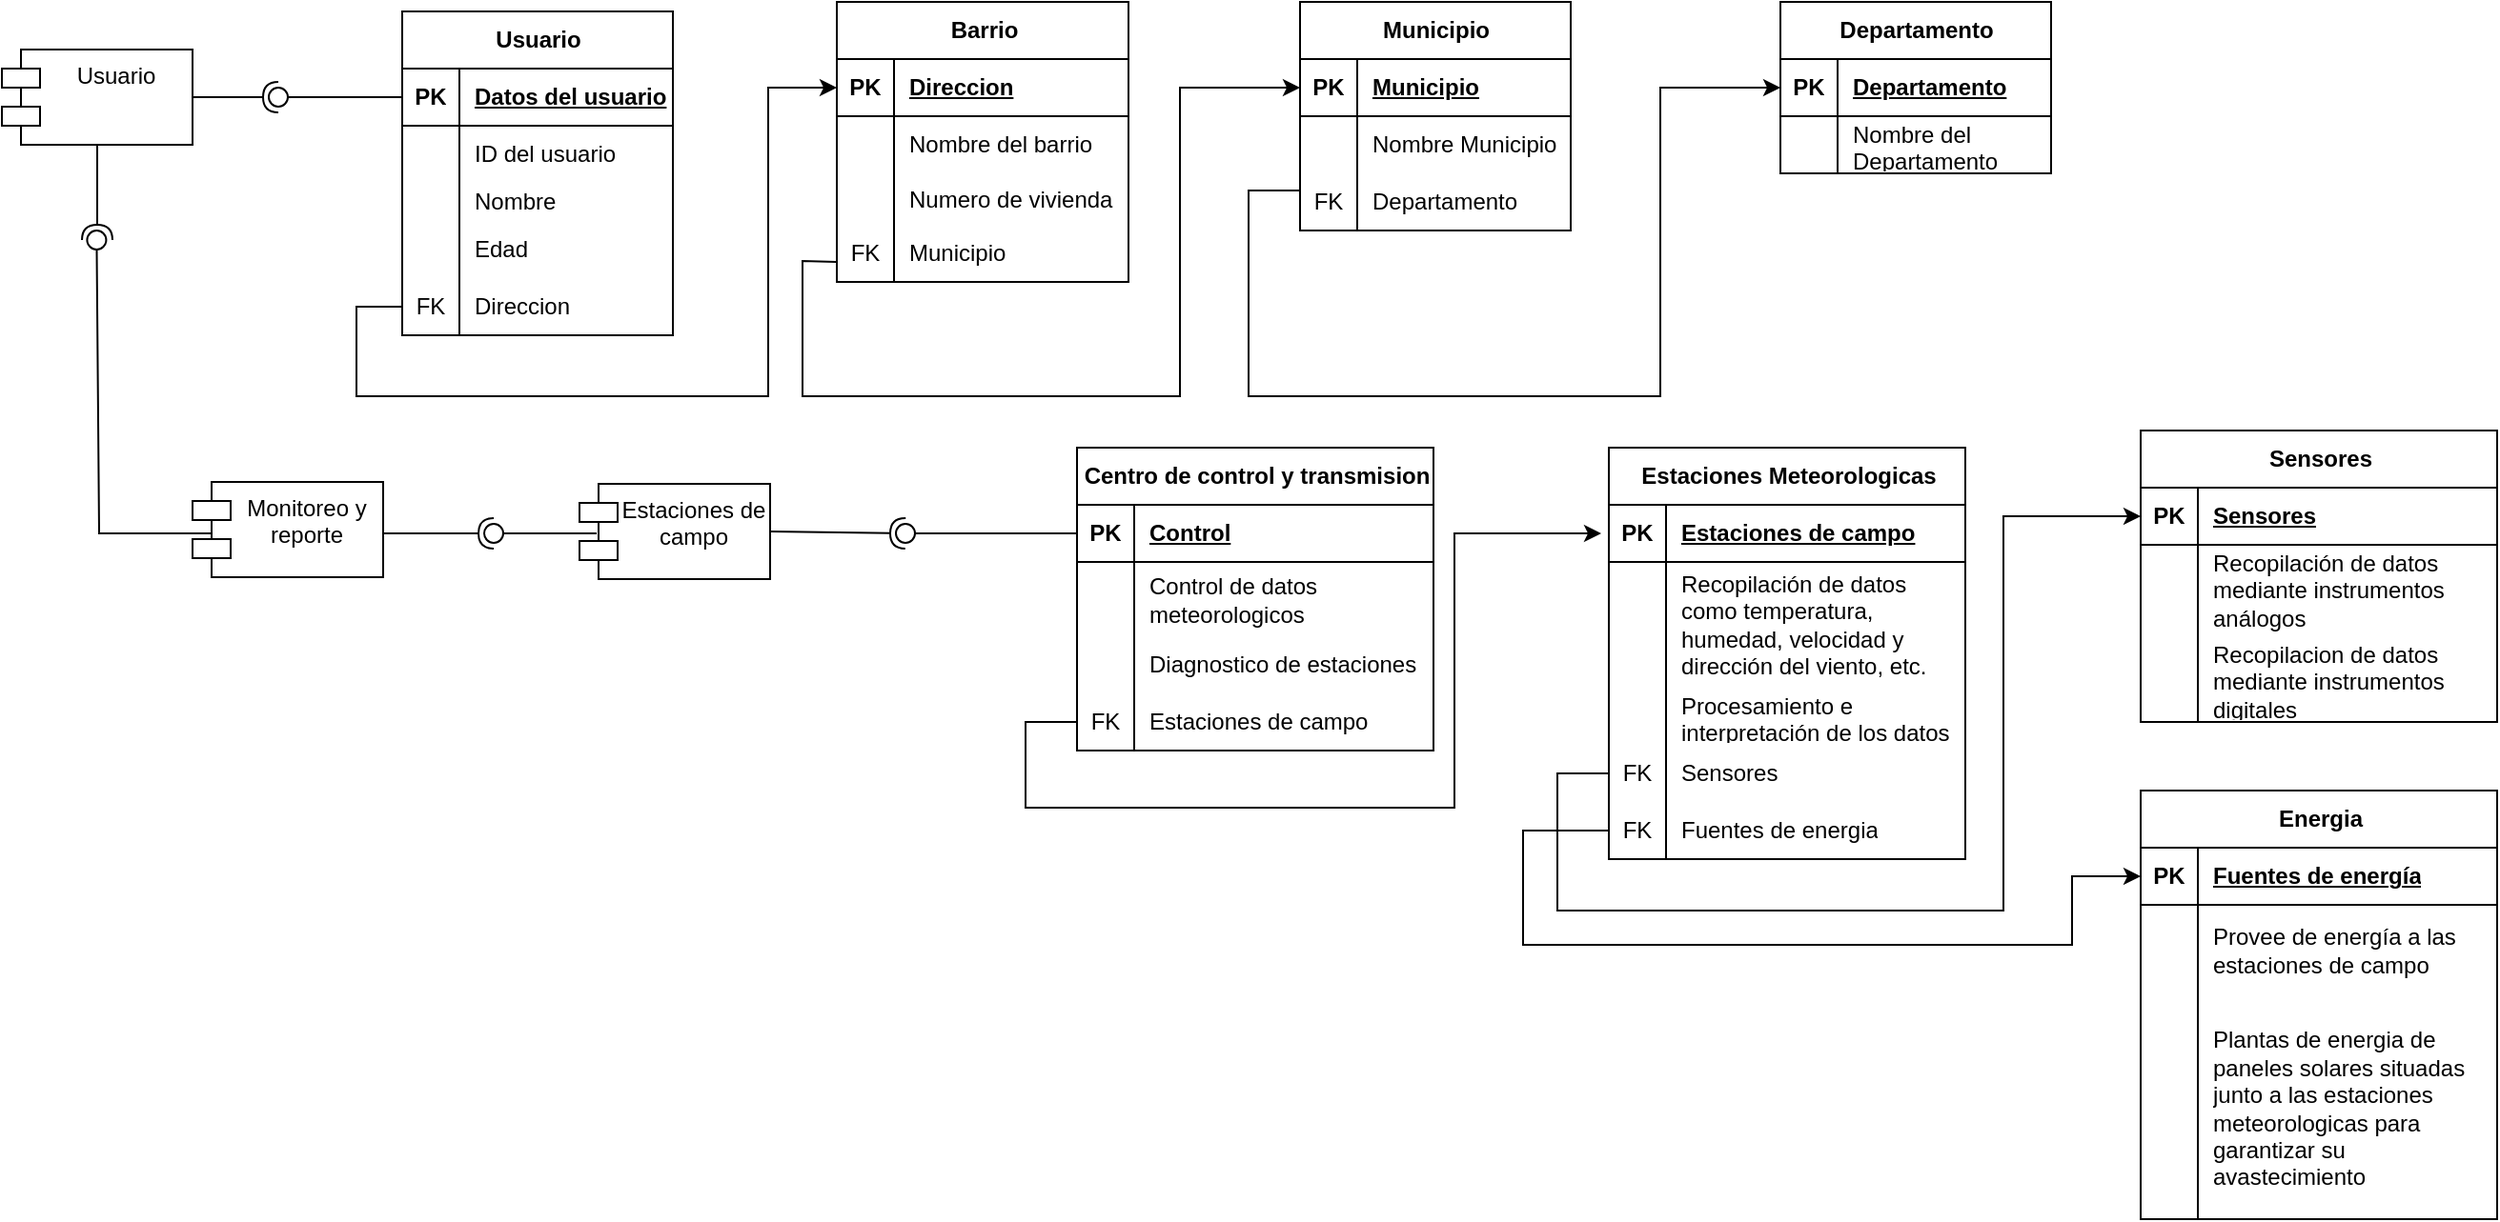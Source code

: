 <mxfile version="25.0.3">
  <diagram name="Página-1" id="gWm5VxszLwCP4zWtqMBF">
    <mxGraphModel dx="2049" dy="1114" grid="1" gridSize="9" guides="1" tooltips="1" connect="1" arrows="1" fold="1" page="1" pageScale="1" pageWidth="700" pageHeight="1000" math="0" shadow="0">
      <root>
        <mxCell id="0" />
        <mxCell id="1" parent="0" />
        <mxCell id="kEmHC3A9kpMNyN0Pkd79-1" value="Usuario" style="shape=module;align=left;spacingLeft=20;align=center;verticalAlign=top;whiteSpace=wrap;html=1;" vertex="1" parent="1">
          <mxGeometry x="30" y="70" width="100" height="50" as="geometry" />
        </mxCell>
        <mxCell id="kEmHC3A9kpMNyN0Pkd79-3" value="Estaciones de campo" style="shape=module;align=left;spacingLeft=20;align=center;verticalAlign=top;whiteSpace=wrap;html=1;" vertex="1" parent="1">
          <mxGeometry x="333" y="298" width="100" height="50" as="geometry" />
        </mxCell>
        <mxCell id="kEmHC3A9kpMNyN0Pkd79-7" value="" style="ellipse;whiteSpace=wrap;html=1;align=center;aspect=fixed;fillColor=none;strokeColor=none;resizable=0;perimeter=centerPerimeter;rotatable=0;allowArrows=0;points=[];outlineConnect=1;" vertex="1" parent="1">
          <mxGeometry x="475" y="230" width="10" height="10" as="geometry" />
        </mxCell>
        <mxCell id="kEmHC3A9kpMNyN0Pkd79-8" value="" style="rounded=0;orthogonalLoop=1;jettySize=auto;html=1;endArrow=halfCircle;endFill=0;endSize=6;strokeWidth=1;sketch=0;exitX=0.5;exitY=1;exitDx=0;exitDy=0;" edge="1" parent="1" source="kEmHC3A9kpMNyN0Pkd79-1">
          <mxGeometry relative="1" as="geometry">
            <mxPoint x="620" y="225" as="sourcePoint" />
            <mxPoint x="80" y="170" as="targetPoint" />
          </mxGeometry>
        </mxCell>
        <mxCell id="kEmHC3A9kpMNyN0Pkd79-9" value="" style="rounded=0;orthogonalLoop=1;jettySize=auto;html=1;endArrow=oval;endFill=0;sketch=0;sourcePerimeterSpacing=0;targetPerimeterSpacing=0;endSize=10;" edge="1" parent="1">
          <mxGeometry relative="1" as="geometry">
            <mxPoint x="144" y="324" as="sourcePoint" />
            <mxPoint x="79.71" y="170" as="targetPoint" />
            <Array as="points">
              <mxPoint x="81" y="324" />
            </Array>
          </mxGeometry>
        </mxCell>
        <mxCell id="kEmHC3A9kpMNyN0Pkd79-10" value="" style="ellipse;whiteSpace=wrap;html=1;align=center;aspect=fixed;fillColor=none;strokeColor=none;resizable=0;perimeter=centerPerimeter;rotatable=0;allowArrows=0;points=[];outlineConnect=1;" vertex="1" parent="1">
          <mxGeometry x="595" y="220" width="10" height="10" as="geometry" />
        </mxCell>
        <mxCell id="kEmHC3A9kpMNyN0Pkd79-12" value="Monitoreo y reporte" style="shape=module;align=left;spacingLeft=20;align=center;verticalAlign=top;whiteSpace=wrap;html=1;" vertex="1" parent="1">
          <mxGeometry x="130" y="297" width="100" height="50" as="geometry" />
        </mxCell>
        <mxCell id="kEmHC3A9kpMNyN0Pkd79-13" value="" style="rounded=0;orthogonalLoop=1;jettySize=auto;html=1;endArrow=halfCircle;endFill=0;endSize=6;strokeWidth=1;sketch=0;exitX=1;exitY=0.5;exitDx=0;exitDy=0;" edge="1" target="kEmHC3A9kpMNyN0Pkd79-15" parent="1" source="kEmHC3A9kpMNyN0Pkd79-1">
          <mxGeometry relative="1" as="geometry">
            <mxPoint x="150" y="100" as="sourcePoint" />
          </mxGeometry>
        </mxCell>
        <mxCell id="kEmHC3A9kpMNyN0Pkd79-14" value="" style="rounded=0;orthogonalLoop=1;jettySize=auto;html=1;endArrow=oval;endFill=0;sketch=0;sourcePerimeterSpacing=0;targetPerimeterSpacing=0;endSize=10;" edge="1" target="kEmHC3A9kpMNyN0Pkd79-15" parent="1">
          <mxGeometry relative="1" as="geometry">
            <mxPoint x="240" y="95" as="sourcePoint" />
          </mxGeometry>
        </mxCell>
        <mxCell id="kEmHC3A9kpMNyN0Pkd79-15" value="" style="ellipse;whiteSpace=wrap;html=1;align=center;aspect=fixed;fillColor=none;strokeColor=none;resizable=0;perimeter=centerPerimeter;rotatable=0;allowArrows=0;points=[];outlineConnect=1;" vertex="1" parent="1">
          <mxGeometry x="170" y="90" width="10" height="10" as="geometry" />
        </mxCell>
        <mxCell id="kEmHC3A9kpMNyN0Pkd79-17" value="Usuario" style="shape=table;startSize=30;container=1;collapsible=1;childLayout=tableLayout;fixedRows=1;rowLines=0;fontStyle=1;align=center;resizeLast=1;html=1;" vertex="1" parent="1">
          <mxGeometry x="240" y="50" width="142" height="170" as="geometry">
            <mxRectangle x="290" y="50" width="70" height="30" as="alternateBounds" />
          </mxGeometry>
        </mxCell>
        <mxCell id="kEmHC3A9kpMNyN0Pkd79-18" value="" style="shape=tableRow;horizontal=0;startSize=0;swimlaneHead=0;swimlaneBody=0;fillColor=none;collapsible=0;dropTarget=0;points=[[0,0.5],[1,0.5]];portConstraint=eastwest;top=0;left=0;right=0;bottom=1;" vertex="1" parent="kEmHC3A9kpMNyN0Pkd79-17">
          <mxGeometry y="30" width="142" height="30" as="geometry" />
        </mxCell>
        <mxCell id="kEmHC3A9kpMNyN0Pkd79-19" value="PK" style="shape=partialRectangle;connectable=0;fillColor=none;top=0;left=0;bottom=0;right=0;fontStyle=1;overflow=hidden;whiteSpace=wrap;html=1;" vertex="1" parent="kEmHC3A9kpMNyN0Pkd79-18">
          <mxGeometry width="30" height="30" as="geometry">
            <mxRectangle width="30" height="30" as="alternateBounds" />
          </mxGeometry>
        </mxCell>
        <mxCell id="kEmHC3A9kpMNyN0Pkd79-20" value="Datos del usuario" style="shape=partialRectangle;connectable=0;fillColor=none;top=0;left=0;bottom=0;right=0;align=left;spacingLeft=6;fontStyle=5;overflow=hidden;whiteSpace=wrap;html=1;" vertex="1" parent="kEmHC3A9kpMNyN0Pkd79-18">
          <mxGeometry x="30" width="112" height="30" as="geometry">
            <mxRectangle width="112" height="30" as="alternateBounds" />
          </mxGeometry>
        </mxCell>
        <mxCell id="kEmHC3A9kpMNyN0Pkd79-21" value="" style="shape=tableRow;horizontal=0;startSize=0;swimlaneHead=0;swimlaneBody=0;fillColor=none;collapsible=0;dropTarget=0;points=[[0,0.5],[1,0.5]];portConstraint=eastwest;top=0;left=0;right=0;bottom=0;" vertex="1" parent="kEmHC3A9kpMNyN0Pkd79-17">
          <mxGeometry y="60" width="142" height="30" as="geometry" />
        </mxCell>
        <mxCell id="kEmHC3A9kpMNyN0Pkd79-22" value="" style="shape=partialRectangle;connectable=0;fillColor=none;top=0;left=0;bottom=0;right=0;editable=1;overflow=hidden;whiteSpace=wrap;html=1;" vertex="1" parent="kEmHC3A9kpMNyN0Pkd79-21">
          <mxGeometry width="30" height="30" as="geometry">
            <mxRectangle width="30" height="30" as="alternateBounds" />
          </mxGeometry>
        </mxCell>
        <mxCell id="kEmHC3A9kpMNyN0Pkd79-23" value="ID del usuario" style="shape=partialRectangle;connectable=0;fillColor=none;top=0;left=0;bottom=0;right=0;align=left;spacingLeft=6;overflow=hidden;whiteSpace=wrap;html=1;" vertex="1" parent="kEmHC3A9kpMNyN0Pkd79-21">
          <mxGeometry x="30" width="112" height="30" as="geometry">
            <mxRectangle width="112" height="30" as="alternateBounds" />
          </mxGeometry>
        </mxCell>
        <mxCell id="kEmHC3A9kpMNyN0Pkd79-24" value="" style="shape=tableRow;horizontal=0;startSize=0;swimlaneHead=0;swimlaneBody=0;fillColor=none;collapsible=0;dropTarget=0;points=[[0,0.5],[1,0.5]];portConstraint=eastwest;top=0;left=0;right=0;bottom=0;" vertex="1" parent="kEmHC3A9kpMNyN0Pkd79-17">
          <mxGeometry y="90" width="142" height="20" as="geometry" />
        </mxCell>
        <mxCell id="kEmHC3A9kpMNyN0Pkd79-25" value="" style="shape=partialRectangle;connectable=0;fillColor=none;top=0;left=0;bottom=0;right=0;editable=1;overflow=hidden;whiteSpace=wrap;html=1;" vertex="1" parent="kEmHC3A9kpMNyN0Pkd79-24">
          <mxGeometry width="30" height="20" as="geometry">
            <mxRectangle width="30" height="20" as="alternateBounds" />
          </mxGeometry>
        </mxCell>
        <mxCell id="kEmHC3A9kpMNyN0Pkd79-26" value="Nombre&amp;nbsp;" style="shape=partialRectangle;connectable=0;fillColor=none;top=0;left=0;bottom=0;right=0;align=left;spacingLeft=6;overflow=hidden;whiteSpace=wrap;html=1;" vertex="1" parent="kEmHC3A9kpMNyN0Pkd79-24">
          <mxGeometry x="30" width="112" height="20" as="geometry">
            <mxRectangle width="112" height="20" as="alternateBounds" />
          </mxGeometry>
        </mxCell>
        <mxCell id="kEmHC3A9kpMNyN0Pkd79-27" value="" style="shape=tableRow;horizontal=0;startSize=0;swimlaneHead=0;swimlaneBody=0;fillColor=none;collapsible=0;dropTarget=0;points=[[0,0.5],[1,0.5]];portConstraint=eastwest;top=0;left=0;right=0;bottom=0;" vertex="1" parent="kEmHC3A9kpMNyN0Pkd79-17">
          <mxGeometry y="110" width="142" height="30" as="geometry" />
        </mxCell>
        <mxCell id="kEmHC3A9kpMNyN0Pkd79-28" value="" style="shape=partialRectangle;connectable=0;fillColor=none;top=0;left=0;bottom=0;right=0;editable=1;overflow=hidden;whiteSpace=wrap;html=1;" vertex="1" parent="kEmHC3A9kpMNyN0Pkd79-27">
          <mxGeometry width="30" height="30" as="geometry">
            <mxRectangle width="30" height="30" as="alternateBounds" />
          </mxGeometry>
        </mxCell>
        <mxCell id="kEmHC3A9kpMNyN0Pkd79-29" value="Edad" style="shape=partialRectangle;connectable=0;fillColor=none;top=0;left=0;bottom=0;right=0;align=left;spacingLeft=6;overflow=hidden;whiteSpace=wrap;html=1;" vertex="1" parent="kEmHC3A9kpMNyN0Pkd79-27">
          <mxGeometry x="30" width="112" height="30" as="geometry">
            <mxRectangle width="112" height="30" as="alternateBounds" />
          </mxGeometry>
        </mxCell>
        <mxCell id="kEmHC3A9kpMNyN0Pkd79-48" style="shape=tableRow;horizontal=0;startSize=0;swimlaneHead=0;swimlaneBody=0;fillColor=none;collapsible=0;dropTarget=0;points=[[0,0.5],[1,0.5]];portConstraint=eastwest;top=0;left=0;right=0;bottom=0;" vertex="1" parent="kEmHC3A9kpMNyN0Pkd79-17">
          <mxGeometry y="140" width="142" height="30" as="geometry" />
        </mxCell>
        <mxCell id="kEmHC3A9kpMNyN0Pkd79-49" value="FK" style="shape=partialRectangle;connectable=0;fillColor=none;top=0;left=0;bottom=0;right=0;editable=1;overflow=hidden;whiteSpace=wrap;html=1;" vertex="1" parent="kEmHC3A9kpMNyN0Pkd79-48">
          <mxGeometry width="30" height="30" as="geometry">
            <mxRectangle width="30" height="30" as="alternateBounds" />
          </mxGeometry>
        </mxCell>
        <mxCell id="kEmHC3A9kpMNyN0Pkd79-50" value="Direccion" style="shape=partialRectangle;connectable=0;fillColor=none;top=0;left=0;bottom=0;right=0;align=left;spacingLeft=6;overflow=hidden;whiteSpace=wrap;html=1;" vertex="1" parent="kEmHC3A9kpMNyN0Pkd79-48">
          <mxGeometry x="30" width="112" height="30" as="geometry">
            <mxRectangle width="112" height="30" as="alternateBounds" />
          </mxGeometry>
        </mxCell>
        <mxCell id="kEmHC3A9kpMNyN0Pkd79-51" value="" style="endArrow=classic;html=1;rounded=0;exitX=0;exitY=0.5;exitDx=0;exitDy=0;" edge="1" parent="1" source="kEmHC3A9kpMNyN0Pkd79-48">
          <mxGeometry width="50" height="50" relative="1" as="geometry">
            <mxPoint x="261" y="320" as="sourcePoint" />
            <mxPoint x="468" y="90" as="targetPoint" />
            <Array as="points">
              <mxPoint x="216" y="205" />
              <mxPoint x="216" y="252" />
              <mxPoint x="432" y="252" />
              <mxPoint x="432" y="90" />
            </Array>
          </mxGeometry>
        </mxCell>
        <mxCell id="kEmHC3A9kpMNyN0Pkd79-52" value="Barrio" style="shape=table;startSize=30;container=1;collapsible=1;childLayout=tableLayout;fixedRows=1;rowLines=0;fontStyle=1;align=center;resizeLast=1;html=1;" vertex="1" parent="1">
          <mxGeometry x="468" y="45" width="153" height="147" as="geometry">
            <mxRectangle x="290" y="50" width="70" height="30" as="alternateBounds" />
          </mxGeometry>
        </mxCell>
        <mxCell id="kEmHC3A9kpMNyN0Pkd79-53" value="" style="shape=tableRow;horizontal=0;startSize=0;swimlaneHead=0;swimlaneBody=0;fillColor=none;collapsible=0;dropTarget=0;points=[[0,0.5],[1,0.5]];portConstraint=eastwest;top=0;left=0;right=0;bottom=1;" vertex="1" parent="kEmHC3A9kpMNyN0Pkd79-52">
          <mxGeometry y="30" width="153" height="30" as="geometry" />
        </mxCell>
        <mxCell id="kEmHC3A9kpMNyN0Pkd79-54" value="PK" style="shape=partialRectangle;connectable=0;fillColor=none;top=0;left=0;bottom=0;right=0;fontStyle=1;overflow=hidden;whiteSpace=wrap;html=1;" vertex="1" parent="kEmHC3A9kpMNyN0Pkd79-53">
          <mxGeometry width="30" height="30" as="geometry">
            <mxRectangle width="30" height="30" as="alternateBounds" />
          </mxGeometry>
        </mxCell>
        <mxCell id="kEmHC3A9kpMNyN0Pkd79-55" value="Direccion" style="shape=partialRectangle;connectable=0;fillColor=none;top=0;left=0;bottom=0;right=0;align=left;spacingLeft=6;fontStyle=5;overflow=hidden;whiteSpace=wrap;html=1;" vertex="1" parent="kEmHC3A9kpMNyN0Pkd79-53">
          <mxGeometry x="30" width="123" height="30" as="geometry">
            <mxRectangle width="123" height="30" as="alternateBounds" />
          </mxGeometry>
        </mxCell>
        <mxCell id="kEmHC3A9kpMNyN0Pkd79-56" value="" style="shape=tableRow;horizontal=0;startSize=0;swimlaneHead=0;swimlaneBody=0;fillColor=none;collapsible=0;dropTarget=0;points=[[0,0.5],[1,0.5]];portConstraint=eastwest;top=0;left=0;right=0;bottom=0;" vertex="1" parent="kEmHC3A9kpMNyN0Pkd79-52">
          <mxGeometry y="60" width="153" height="30" as="geometry" />
        </mxCell>
        <mxCell id="kEmHC3A9kpMNyN0Pkd79-57" value="" style="shape=partialRectangle;connectable=0;fillColor=none;top=0;left=0;bottom=0;right=0;editable=1;overflow=hidden;whiteSpace=wrap;html=1;" vertex="1" parent="kEmHC3A9kpMNyN0Pkd79-56">
          <mxGeometry width="30" height="30" as="geometry">
            <mxRectangle width="30" height="30" as="alternateBounds" />
          </mxGeometry>
        </mxCell>
        <mxCell id="kEmHC3A9kpMNyN0Pkd79-58" value="Nombre del barrio" style="shape=partialRectangle;connectable=0;fillColor=none;top=0;left=0;bottom=0;right=0;align=left;spacingLeft=6;overflow=hidden;whiteSpace=wrap;html=1;" vertex="1" parent="kEmHC3A9kpMNyN0Pkd79-56">
          <mxGeometry x="30" width="123" height="30" as="geometry">
            <mxRectangle width="123" height="30" as="alternateBounds" />
          </mxGeometry>
        </mxCell>
        <mxCell id="kEmHC3A9kpMNyN0Pkd79-59" value="" style="shape=tableRow;horizontal=0;startSize=0;swimlaneHead=0;swimlaneBody=0;fillColor=none;collapsible=0;dropTarget=0;points=[[0,0.5],[1,0.5]];portConstraint=eastwest;top=0;left=0;right=0;bottom=0;" vertex="1" parent="kEmHC3A9kpMNyN0Pkd79-52">
          <mxGeometry y="90" width="153" height="27" as="geometry" />
        </mxCell>
        <mxCell id="kEmHC3A9kpMNyN0Pkd79-60" value="" style="shape=partialRectangle;connectable=0;fillColor=none;top=0;left=0;bottom=0;right=0;editable=1;overflow=hidden;whiteSpace=wrap;html=1;" vertex="1" parent="kEmHC3A9kpMNyN0Pkd79-59">
          <mxGeometry width="30" height="27" as="geometry">
            <mxRectangle width="30" height="27" as="alternateBounds" />
          </mxGeometry>
        </mxCell>
        <mxCell id="kEmHC3A9kpMNyN0Pkd79-61" value="Numero de vivienda" style="shape=partialRectangle;connectable=0;fillColor=none;top=0;left=0;bottom=0;right=0;align=left;spacingLeft=6;overflow=hidden;whiteSpace=wrap;html=1;" vertex="1" parent="kEmHC3A9kpMNyN0Pkd79-59">
          <mxGeometry x="30" width="123" height="27" as="geometry">
            <mxRectangle width="123" height="27" as="alternateBounds" />
          </mxGeometry>
        </mxCell>
        <mxCell id="kEmHC3A9kpMNyN0Pkd79-68" style="shape=tableRow;horizontal=0;startSize=0;swimlaneHead=0;swimlaneBody=0;fillColor=none;collapsible=0;dropTarget=0;points=[[0,0.5],[1,0.5]];portConstraint=eastwest;top=0;left=0;right=0;bottom=0;" vertex="1" parent="kEmHC3A9kpMNyN0Pkd79-52">
          <mxGeometry y="117" width="153" height="30" as="geometry" />
        </mxCell>
        <mxCell id="kEmHC3A9kpMNyN0Pkd79-69" value="FK" style="shape=partialRectangle;connectable=0;fillColor=none;top=0;left=0;bottom=0;right=0;editable=1;overflow=hidden;whiteSpace=wrap;html=1;" vertex="1" parent="kEmHC3A9kpMNyN0Pkd79-68">
          <mxGeometry width="30" height="30" as="geometry">
            <mxRectangle width="30" height="30" as="alternateBounds" />
          </mxGeometry>
        </mxCell>
        <mxCell id="kEmHC3A9kpMNyN0Pkd79-70" value="Municipio" style="shape=partialRectangle;connectable=0;fillColor=none;top=0;left=0;bottom=0;right=0;align=left;spacingLeft=6;overflow=hidden;whiteSpace=wrap;html=1;" vertex="1" parent="kEmHC3A9kpMNyN0Pkd79-68">
          <mxGeometry x="30" width="123" height="30" as="geometry">
            <mxRectangle width="123" height="30" as="alternateBounds" />
          </mxGeometry>
        </mxCell>
        <mxCell id="kEmHC3A9kpMNyN0Pkd79-88" value="" style="endArrow=classic;html=1;rounded=0;exitX=-0.001;exitY=0.648;exitDx=0;exitDy=0;exitPerimeter=0;entryX=0;entryY=0.5;entryDx=0;entryDy=0;" edge="1" parent="1" source="kEmHC3A9kpMNyN0Pkd79-68" target="kEmHC3A9kpMNyN0Pkd79-90">
          <mxGeometry width="50" height="50" relative="1" as="geometry">
            <mxPoint x="450" y="239" as="sourcePoint" />
            <mxPoint x="684" y="90" as="targetPoint" />
            <Array as="points">
              <mxPoint x="450" y="181" />
              <mxPoint x="450" y="252" />
              <mxPoint x="648" y="252" />
              <mxPoint x="648" y="90" />
            </Array>
          </mxGeometry>
        </mxCell>
        <mxCell id="kEmHC3A9kpMNyN0Pkd79-89" value="Municipio" style="shape=table;startSize=30;container=1;collapsible=1;childLayout=tableLayout;fixedRows=1;rowLines=0;fontStyle=1;align=center;resizeLast=1;html=1;" vertex="1" parent="1">
          <mxGeometry x="711" y="45" width="142" height="120" as="geometry">
            <mxRectangle x="290" y="50" width="70" height="30" as="alternateBounds" />
          </mxGeometry>
        </mxCell>
        <mxCell id="kEmHC3A9kpMNyN0Pkd79-90" value="" style="shape=tableRow;horizontal=0;startSize=0;swimlaneHead=0;swimlaneBody=0;fillColor=none;collapsible=0;dropTarget=0;points=[[0,0.5],[1,0.5]];portConstraint=eastwest;top=0;left=0;right=0;bottom=1;" vertex="1" parent="kEmHC3A9kpMNyN0Pkd79-89">
          <mxGeometry y="30" width="142" height="30" as="geometry" />
        </mxCell>
        <mxCell id="kEmHC3A9kpMNyN0Pkd79-91" value="PK" style="shape=partialRectangle;connectable=0;fillColor=none;top=0;left=0;bottom=0;right=0;fontStyle=1;overflow=hidden;whiteSpace=wrap;html=1;" vertex="1" parent="kEmHC3A9kpMNyN0Pkd79-90">
          <mxGeometry width="30" height="30" as="geometry">
            <mxRectangle width="30" height="30" as="alternateBounds" />
          </mxGeometry>
        </mxCell>
        <mxCell id="kEmHC3A9kpMNyN0Pkd79-92" value="Municipio" style="shape=partialRectangle;connectable=0;fillColor=none;top=0;left=0;bottom=0;right=0;align=left;spacingLeft=6;fontStyle=5;overflow=hidden;whiteSpace=wrap;html=1;" vertex="1" parent="kEmHC3A9kpMNyN0Pkd79-90">
          <mxGeometry x="30" width="112" height="30" as="geometry">
            <mxRectangle width="112" height="30" as="alternateBounds" />
          </mxGeometry>
        </mxCell>
        <mxCell id="kEmHC3A9kpMNyN0Pkd79-93" value="" style="shape=tableRow;horizontal=0;startSize=0;swimlaneHead=0;swimlaneBody=0;fillColor=none;collapsible=0;dropTarget=0;points=[[0,0.5],[1,0.5]];portConstraint=eastwest;top=0;left=0;right=0;bottom=0;" vertex="1" parent="kEmHC3A9kpMNyN0Pkd79-89">
          <mxGeometry y="60" width="142" height="30" as="geometry" />
        </mxCell>
        <mxCell id="kEmHC3A9kpMNyN0Pkd79-94" value="" style="shape=partialRectangle;connectable=0;fillColor=none;top=0;left=0;bottom=0;right=0;editable=1;overflow=hidden;whiteSpace=wrap;html=1;" vertex="1" parent="kEmHC3A9kpMNyN0Pkd79-93">
          <mxGeometry width="30" height="30" as="geometry">
            <mxRectangle width="30" height="30" as="alternateBounds" />
          </mxGeometry>
        </mxCell>
        <mxCell id="kEmHC3A9kpMNyN0Pkd79-95" value="Nombre Municipio" style="shape=partialRectangle;connectable=0;fillColor=none;top=0;left=0;bottom=0;right=0;align=left;spacingLeft=6;overflow=hidden;whiteSpace=wrap;html=1;" vertex="1" parent="kEmHC3A9kpMNyN0Pkd79-93">
          <mxGeometry x="30" width="112" height="30" as="geometry">
            <mxRectangle width="112" height="30" as="alternateBounds" />
          </mxGeometry>
        </mxCell>
        <mxCell id="kEmHC3A9kpMNyN0Pkd79-118" style="shape=tableRow;horizontal=0;startSize=0;swimlaneHead=0;swimlaneBody=0;fillColor=none;collapsible=0;dropTarget=0;points=[[0,0.5],[1,0.5]];portConstraint=eastwest;top=0;left=0;right=0;bottom=0;" vertex="1" parent="kEmHC3A9kpMNyN0Pkd79-89">
          <mxGeometry y="90" width="142" height="30" as="geometry" />
        </mxCell>
        <mxCell id="kEmHC3A9kpMNyN0Pkd79-119" value="FK" style="shape=partialRectangle;connectable=0;fillColor=none;top=0;left=0;bottom=0;right=0;editable=1;overflow=hidden;whiteSpace=wrap;html=1;" vertex="1" parent="kEmHC3A9kpMNyN0Pkd79-118">
          <mxGeometry width="30" height="30" as="geometry">
            <mxRectangle width="30" height="30" as="alternateBounds" />
          </mxGeometry>
        </mxCell>
        <mxCell id="kEmHC3A9kpMNyN0Pkd79-120" value="Departamento" style="shape=partialRectangle;connectable=0;fillColor=none;top=0;left=0;bottom=0;right=0;align=left;spacingLeft=6;overflow=hidden;whiteSpace=wrap;html=1;" vertex="1" parent="kEmHC3A9kpMNyN0Pkd79-118">
          <mxGeometry x="30" width="112" height="30" as="geometry">
            <mxRectangle width="112" height="30" as="alternateBounds" />
          </mxGeometry>
        </mxCell>
        <mxCell id="kEmHC3A9kpMNyN0Pkd79-121" value="Departamento" style="shape=table;startSize=30;container=1;collapsible=1;childLayout=tableLayout;fixedRows=1;rowLines=0;fontStyle=1;align=center;resizeLast=1;html=1;" vertex="1" parent="1">
          <mxGeometry x="963" y="45" width="142" height="90" as="geometry">
            <mxRectangle x="290" y="50" width="70" height="30" as="alternateBounds" />
          </mxGeometry>
        </mxCell>
        <mxCell id="kEmHC3A9kpMNyN0Pkd79-122" value="" style="shape=tableRow;horizontal=0;startSize=0;swimlaneHead=0;swimlaneBody=0;fillColor=none;collapsible=0;dropTarget=0;points=[[0,0.5],[1,0.5]];portConstraint=eastwest;top=0;left=0;right=0;bottom=1;" vertex="1" parent="kEmHC3A9kpMNyN0Pkd79-121">
          <mxGeometry y="30" width="142" height="30" as="geometry" />
        </mxCell>
        <mxCell id="kEmHC3A9kpMNyN0Pkd79-123" value="PK" style="shape=partialRectangle;connectable=0;fillColor=none;top=0;left=0;bottom=0;right=0;fontStyle=1;overflow=hidden;whiteSpace=wrap;html=1;" vertex="1" parent="kEmHC3A9kpMNyN0Pkd79-122">
          <mxGeometry width="30" height="30" as="geometry">
            <mxRectangle width="30" height="30" as="alternateBounds" />
          </mxGeometry>
        </mxCell>
        <mxCell id="kEmHC3A9kpMNyN0Pkd79-124" value="Departamento" style="shape=partialRectangle;connectable=0;fillColor=none;top=0;left=0;bottom=0;right=0;align=left;spacingLeft=6;fontStyle=5;overflow=hidden;whiteSpace=wrap;html=1;" vertex="1" parent="kEmHC3A9kpMNyN0Pkd79-122">
          <mxGeometry x="30" width="112" height="30" as="geometry">
            <mxRectangle width="112" height="30" as="alternateBounds" />
          </mxGeometry>
        </mxCell>
        <mxCell id="kEmHC3A9kpMNyN0Pkd79-125" value="" style="shape=tableRow;horizontal=0;startSize=0;swimlaneHead=0;swimlaneBody=0;fillColor=none;collapsible=0;dropTarget=0;points=[[0,0.5],[1,0.5]];portConstraint=eastwest;top=0;left=0;right=0;bottom=0;" vertex="1" parent="kEmHC3A9kpMNyN0Pkd79-121">
          <mxGeometry y="60" width="142" height="30" as="geometry" />
        </mxCell>
        <mxCell id="kEmHC3A9kpMNyN0Pkd79-126" value="" style="shape=partialRectangle;connectable=0;fillColor=none;top=0;left=0;bottom=0;right=0;editable=1;overflow=hidden;whiteSpace=wrap;html=1;" vertex="1" parent="kEmHC3A9kpMNyN0Pkd79-125">
          <mxGeometry width="30" height="30" as="geometry">
            <mxRectangle width="30" height="30" as="alternateBounds" />
          </mxGeometry>
        </mxCell>
        <mxCell id="kEmHC3A9kpMNyN0Pkd79-127" value="Nombre del Departamento" style="shape=partialRectangle;connectable=0;fillColor=none;top=0;left=0;bottom=0;right=0;align=left;spacingLeft=6;overflow=hidden;whiteSpace=wrap;html=1;" vertex="1" parent="kEmHC3A9kpMNyN0Pkd79-125">
          <mxGeometry x="30" width="112" height="30" as="geometry">
            <mxRectangle width="112" height="30" as="alternateBounds" />
          </mxGeometry>
        </mxCell>
        <mxCell id="kEmHC3A9kpMNyN0Pkd79-131" value="" style="endArrow=classic;html=1;rounded=0;entryX=0;entryY=0.5;entryDx=0;entryDy=0;" edge="1" parent="1" target="kEmHC3A9kpMNyN0Pkd79-122">
          <mxGeometry width="50" height="50" relative="1" as="geometry">
            <mxPoint x="711" y="144" as="sourcePoint" />
            <mxPoint x="806" y="171" as="targetPoint" />
            <Array as="points">
              <mxPoint x="684" y="144" />
              <mxPoint x="684" y="252" />
              <mxPoint x="900" y="252" />
              <mxPoint x="900" y="90" />
            </Array>
          </mxGeometry>
        </mxCell>
        <mxCell id="kEmHC3A9kpMNyN0Pkd79-132" value="" style="rounded=0;orthogonalLoop=1;jettySize=auto;html=1;endArrow=halfCircle;endFill=0;endSize=6;strokeWidth=1;sketch=0;" edge="1" parent="1">
          <mxGeometry relative="1" as="geometry">
            <mxPoint x="230" y="324" as="sourcePoint" />
            <mxPoint x="288" y="324" as="targetPoint" />
          </mxGeometry>
        </mxCell>
        <mxCell id="kEmHC3A9kpMNyN0Pkd79-133" value="" style="rounded=0;orthogonalLoop=1;jettySize=auto;html=1;endArrow=oval;endFill=0;sketch=0;sourcePerimeterSpacing=0;targetPerimeterSpacing=0;endSize=10;" edge="1" parent="1">
          <mxGeometry relative="1" as="geometry">
            <mxPoint x="342" y="324" as="sourcePoint" />
            <mxPoint x="288" y="324" as="targetPoint" />
          </mxGeometry>
        </mxCell>
        <mxCell id="kEmHC3A9kpMNyN0Pkd79-134" value="" style="ellipse;whiteSpace=wrap;html=1;align=center;aspect=fixed;fillColor=none;strokeColor=none;resizable=0;perimeter=centerPerimeter;rotatable=0;allowArrows=0;points=[];outlineConnect=1;" vertex="1" parent="1">
          <mxGeometry x="339" y="288" width="10" height="10" as="geometry" />
        </mxCell>
        <mxCell id="kEmHC3A9kpMNyN0Pkd79-136" value="" style="rounded=0;orthogonalLoop=1;jettySize=auto;html=1;endArrow=oval;endFill=0;sketch=0;sourcePerimeterSpacing=0;targetPerimeterSpacing=0;endSize=10;" edge="1" parent="1">
          <mxGeometry relative="1" as="geometry">
            <mxPoint x="594" y="324" as="sourcePoint" />
            <mxPoint x="504" y="324" as="targetPoint" />
          </mxGeometry>
        </mxCell>
        <mxCell id="kEmHC3A9kpMNyN0Pkd79-138" value="" style="rounded=0;orthogonalLoop=1;jettySize=auto;html=1;endArrow=halfCircle;endFill=0;endSize=6;strokeWidth=1;sketch=0;exitX=1;exitY=0.5;exitDx=0;exitDy=0;" edge="1" parent="1" source="kEmHC3A9kpMNyN0Pkd79-3">
          <mxGeometry relative="1" as="geometry">
            <mxPoint x="364" y="293" as="sourcePoint" />
            <mxPoint x="504" y="324" as="targetPoint" />
          </mxGeometry>
        </mxCell>
        <mxCell id="kEmHC3A9kpMNyN0Pkd79-137" value="" style="ellipse;whiteSpace=wrap;html=1;align=center;aspect=fixed;fillColor=none;strokeColor=none;resizable=0;perimeter=centerPerimeter;rotatable=0;allowArrows=0;points=[];outlineConnect=1;" vertex="1" parent="1">
          <mxGeometry x="495" y="387" width="10" height="10" as="geometry" />
        </mxCell>
        <mxCell id="kEmHC3A9kpMNyN0Pkd79-139" value="Centro de control y transmision" style="shape=table;startSize=30;container=1;collapsible=1;childLayout=tableLayout;fixedRows=1;rowLines=0;fontStyle=1;align=center;resizeLast=1;html=1;" vertex="1" parent="1">
          <mxGeometry x="594" y="279" width="187" height="159" as="geometry" />
        </mxCell>
        <mxCell id="kEmHC3A9kpMNyN0Pkd79-140" value="" style="shape=tableRow;horizontal=0;startSize=0;swimlaneHead=0;swimlaneBody=0;fillColor=none;collapsible=0;dropTarget=0;points=[[0,0.5],[1,0.5]];portConstraint=eastwest;top=0;left=0;right=0;bottom=1;" vertex="1" parent="kEmHC3A9kpMNyN0Pkd79-139">
          <mxGeometry y="30" width="187" height="30" as="geometry" />
        </mxCell>
        <mxCell id="kEmHC3A9kpMNyN0Pkd79-141" value="PK" style="shape=partialRectangle;connectable=0;fillColor=none;top=0;left=0;bottom=0;right=0;fontStyle=1;overflow=hidden;whiteSpace=wrap;html=1;" vertex="1" parent="kEmHC3A9kpMNyN0Pkd79-140">
          <mxGeometry width="30" height="30" as="geometry">
            <mxRectangle width="30" height="30" as="alternateBounds" />
          </mxGeometry>
        </mxCell>
        <mxCell id="kEmHC3A9kpMNyN0Pkd79-142" value="Control" style="shape=partialRectangle;connectable=0;fillColor=none;top=0;left=0;bottom=0;right=0;align=left;spacingLeft=6;fontStyle=5;overflow=hidden;whiteSpace=wrap;html=1;" vertex="1" parent="kEmHC3A9kpMNyN0Pkd79-140">
          <mxGeometry x="30" width="157" height="30" as="geometry">
            <mxRectangle width="157" height="30" as="alternateBounds" />
          </mxGeometry>
        </mxCell>
        <mxCell id="kEmHC3A9kpMNyN0Pkd79-143" value="" style="shape=tableRow;horizontal=0;startSize=0;swimlaneHead=0;swimlaneBody=0;fillColor=none;collapsible=0;dropTarget=0;points=[[0,0.5],[1,0.5]];portConstraint=eastwest;top=0;left=0;right=0;bottom=0;" vertex="1" parent="kEmHC3A9kpMNyN0Pkd79-139">
          <mxGeometry y="60" width="187" height="39" as="geometry" />
        </mxCell>
        <mxCell id="kEmHC3A9kpMNyN0Pkd79-144" value="" style="shape=partialRectangle;connectable=0;fillColor=none;top=0;left=0;bottom=0;right=0;editable=1;overflow=hidden;whiteSpace=wrap;html=1;" vertex="1" parent="kEmHC3A9kpMNyN0Pkd79-143">
          <mxGeometry width="30" height="39" as="geometry">
            <mxRectangle width="30" height="39" as="alternateBounds" />
          </mxGeometry>
        </mxCell>
        <mxCell id="kEmHC3A9kpMNyN0Pkd79-145" value="Control de datos meteorologicos" style="shape=partialRectangle;connectable=0;fillColor=none;top=0;left=0;bottom=0;right=0;align=left;spacingLeft=6;overflow=hidden;whiteSpace=wrap;html=1;" vertex="1" parent="kEmHC3A9kpMNyN0Pkd79-143">
          <mxGeometry x="30" width="157" height="39" as="geometry">
            <mxRectangle width="157" height="39" as="alternateBounds" />
          </mxGeometry>
        </mxCell>
        <mxCell id="kEmHC3A9kpMNyN0Pkd79-146" value="" style="shape=tableRow;horizontal=0;startSize=0;swimlaneHead=0;swimlaneBody=0;fillColor=none;collapsible=0;dropTarget=0;points=[[0,0.5],[1,0.5]];portConstraint=eastwest;top=0;left=0;right=0;bottom=0;" vertex="1" parent="kEmHC3A9kpMNyN0Pkd79-139">
          <mxGeometry y="99" width="187" height="30" as="geometry" />
        </mxCell>
        <mxCell id="kEmHC3A9kpMNyN0Pkd79-147" value="" style="shape=partialRectangle;connectable=0;fillColor=none;top=0;left=0;bottom=0;right=0;editable=1;overflow=hidden;whiteSpace=wrap;html=1;" vertex="1" parent="kEmHC3A9kpMNyN0Pkd79-146">
          <mxGeometry width="30" height="30" as="geometry">
            <mxRectangle width="30" height="30" as="alternateBounds" />
          </mxGeometry>
        </mxCell>
        <mxCell id="kEmHC3A9kpMNyN0Pkd79-148" value="Diagnostico de estaciones" style="shape=partialRectangle;connectable=0;fillColor=none;top=0;left=0;bottom=0;right=0;align=left;spacingLeft=6;overflow=hidden;whiteSpace=wrap;html=1;" vertex="1" parent="kEmHC3A9kpMNyN0Pkd79-146">
          <mxGeometry x="30" width="157" height="30" as="geometry">
            <mxRectangle width="157" height="30" as="alternateBounds" />
          </mxGeometry>
        </mxCell>
        <mxCell id="kEmHC3A9kpMNyN0Pkd79-149" value="" style="shape=tableRow;horizontal=0;startSize=0;swimlaneHead=0;swimlaneBody=0;fillColor=none;collapsible=0;dropTarget=0;points=[[0,0.5],[1,0.5]];portConstraint=eastwest;top=0;left=0;right=0;bottom=0;" vertex="1" parent="kEmHC3A9kpMNyN0Pkd79-139">
          <mxGeometry y="129" width="187" height="30" as="geometry" />
        </mxCell>
        <mxCell id="kEmHC3A9kpMNyN0Pkd79-150" value="FK" style="shape=partialRectangle;connectable=0;fillColor=none;top=0;left=0;bottom=0;right=0;editable=1;overflow=hidden;whiteSpace=wrap;html=1;" vertex="1" parent="kEmHC3A9kpMNyN0Pkd79-149">
          <mxGeometry width="30" height="30" as="geometry">
            <mxRectangle width="30" height="30" as="alternateBounds" />
          </mxGeometry>
        </mxCell>
        <mxCell id="kEmHC3A9kpMNyN0Pkd79-151" value="Estaciones de campo" style="shape=partialRectangle;connectable=0;fillColor=none;top=0;left=0;bottom=0;right=0;align=left;spacingLeft=6;overflow=hidden;whiteSpace=wrap;html=1;" vertex="1" parent="kEmHC3A9kpMNyN0Pkd79-149">
          <mxGeometry x="30" width="157" height="30" as="geometry">
            <mxRectangle width="157" height="30" as="alternateBounds" />
          </mxGeometry>
        </mxCell>
        <mxCell id="kEmHC3A9kpMNyN0Pkd79-152" value="" style="endArrow=classic;html=1;rounded=0;exitX=0;exitY=0.5;exitDx=0;exitDy=0;" edge="1" parent="1" source="kEmHC3A9kpMNyN0Pkd79-149">
          <mxGeometry width="50" height="50" relative="1" as="geometry">
            <mxPoint x="819" y="374" as="sourcePoint" />
            <mxPoint x="869" y="324" as="targetPoint" />
            <Array as="points">
              <mxPoint x="567" y="423" />
              <mxPoint x="567" y="468" />
              <mxPoint x="792" y="468" />
              <mxPoint x="792" y="324" />
            </Array>
          </mxGeometry>
        </mxCell>
        <mxCell id="kEmHC3A9kpMNyN0Pkd79-153" value="Estaciones Meteorologicas" style="shape=table;startSize=30;container=1;collapsible=1;childLayout=tableLayout;fixedRows=1;rowLines=0;fontStyle=1;align=center;resizeLast=1;html=1;" vertex="1" parent="1">
          <mxGeometry x="873" y="279" width="187" height="216" as="geometry" />
        </mxCell>
        <mxCell id="kEmHC3A9kpMNyN0Pkd79-154" value="" style="shape=tableRow;horizontal=0;startSize=0;swimlaneHead=0;swimlaneBody=0;fillColor=none;collapsible=0;dropTarget=0;points=[[0,0.5],[1,0.5]];portConstraint=eastwest;top=0;left=0;right=0;bottom=1;" vertex="1" parent="kEmHC3A9kpMNyN0Pkd79-153">
          <mxGeometry y="30" width="187" height="30" as="geometry" />
        </mxCell>
        <mxCell id="kEmHC3A9kpMNyN0Pkd79-155" value="PK" style="shape=partialRectangle;connectable=0;fillColor=none;top=0;left=0;bottom=0;right=0;fontStyle=1;overflow=hidden;whiteSpace=wrap;html=1;" vertex="1" parent="kEmHC3A9kpMNyN0Pkd79-154">
          <mxGeometry width="30" height="30" as="geometry">
            <mxRectangle width="30" height="30" as="alternateBounds" />
          </mxGeometry>
        </mxCell>
        <mxCell id="kEmHC3A9kpMNyN0Pkd79-156" value="Estaciones de campo" style="shape=partialRectangle;connectable=0;fillColor=none;top=0;left=0;bottom=0;right=0;align=left;spacingLeft=6;fontStyle=5;overflow=hidden;whiteSpace=wrap;html=1;" vertex="1" parent="kEmHC3A9kpMNyN0Pkd79-154">
          <mxGeometry x="30" width="157" height="30" as="geometry">
            <mxRectangle width="157" height="30" as="alternateBounds" />
          </mxGeometry>
        </mxCell>
        <mxCell id="kEmHC3A9kpMNyN0Pkd79-157" value="" style="shape=tableRow;horizontal=0;startSize=0;swimlaneHead=0;swimlaneBody=0;fillColor=none;collapsible=0;dropTarget=0;points=[[0,0.5],[1,0.5]];portConstraint=eastwest;top=0;left=0;right=0;bottom=0;" vertex="1" parent="kEmHC3A9kpMNyN0Pkd79-153">
          <mxGeometry y="60" width="187" height="66" as="geometry" />
        </mxCell>
        <mxCell id="kEmHC3A9kpMNyN0Pkd79-158" value="" style="shape=partialRectangle;connectable=0;fillColor=none;top=0;left=0;bottom=0;right=0;editable=1;overflow=hidden;whiteSpace=wrap;html=1;" vertex="1" parent="kEmHC3A9kpMNyN0Pkd79-157">
          <mxGeometry width="30" height="66" as="geometry">
            <mxRectangle width="30" height="66" as="alternateBounds" />
          </mxGeometry>
        </mxCell>
        <mxCell id="kEmHC3A9kpMNyN0Pkd79-159" value="Recopilación de datos como temperatura, humedad, velocidad y dirección del viento, etc.&amp;nbsp;" style="shape=partialRectangle;connectable=0;fillColor=none;top=0;left=0;bottom=0;right=0;align=left;spacingLeft=6;overflow=hidden;whiteSpace=wrap;html=1;" vertex="1" parent="kEmHC3A9kpMNyN0Pkd79-157">
          <mxGeometry x="30" width="157" height="66" as="geometry">
            <mxRectangle width="157" height="66" as="alternateBounds" />
          </mxGeometry>
        </mxCell>
        <mxCell id="kEmHC3A9kpMNyN0Pkd79-160" value="" style="shape=tableRow;horizontal=0;startSize=0;swimlaneHead=0;swimlaneBody=0;fillColor=none;collapsible=0;dropTarget=0;points=[[0,0.5],[1,0.5]];portConstraint=eastwest;top=0;left=0;right=0;bottom=0;" vertex="1" parent="kEmHC3A9kpMNyN0Pkd79-153">
          <mxGeometry y="126" width="187" height="30" as="geometry" />
        </mxCell>
        <mxCell id="kEmHC3A9kpMNyN0Pkd79-161" value="" style="shape=partialRectangle;connectable=0;fillColor=none;top=0;left=0;bottom=0;right=0;editable=1;overflow=hidden;whiteSpace=wrap;html=1;" vertex="1" parent="kEmHC3A9kpMNyN0Pkd79-160">
          <mxGeometry width="30" height="30" as="geometry">
            <mxRectangle width="30" height="30" as="alternateBounds" />
          </mxGeometry>
        </mxCell>
        <mxCell id="kEmHC3A9kpMNyN0Pkd79-162" value="Procesamiento e interpretación de los datos" style="shape=partialRectangle;connectable=0;fillColor=none;top=0;left=0;bottom=0;right=0;align=left;spacingLeft=6;overflow=hidden;whiteSpace=wrap;html=1;" vertex="1" parent="kEmHC3A9kpMNyN0Pkd79-160">
          <mxGeometry x="30" width="157" height="30" as="geometry">
            <mxRectangle width="157" height="30" as="alternateBounds" />
          </mxGeometry>
        </mxCell>
        <mxCell id="kEmHC3A9kpMNyN0Pkd79-163" value="" style="shape=tableRow;horizontal=0;startSize=0;swimlaneHead=0;swimlaneBody=0;fillColor=none;collapsible=0;dropTarget=0;points=[[0,0.5],[1,0.5]];portConstraint=eastwest;top=0;left=0;right=0;bottom=0;" vertex="1" parent="kEmHC3A9kpMNyN0Pkd79-153">
          <mxGeometry y="156" width="187" height="30" as="geometry" />
        </mxCell>
        <mxCell id="kEmHC3A9kpMNyN0Pkd79-164" value="FK" style="shape=partialRectangle;connectable=0;fillColor=none;top=0;left=0;bottom=0;right=0;editable=1;overflow=hidden;whiteSpace=wrap;html=1;" vertex="1" parent="kEmHC3A9kpMNyN0Pkd79-163">
          <mxGeometry width="30" height="30" as="geometry">
            <mxRectangle width="30" height="30" as="alternateBounds" />
          </mxGeometry>
        </mxCell>
        <mxCell id="kEmHC3A9kpMNyN0Pkd79-165" value="Sensores" style="shape=partialRectangle;connectable=0;fillColor=none;top=0;left=0;bottom=0;right=0;align=left;spacingLeft=6;overflow=hidden;whiteSpace=wrap;html=1;" vertex="1" parent="kEmHC3A9kpMNyN0Pkd79-163">
          <mxGeometry x="30" width="157" height="30" as="geometry">
            <mxRectangle width="157" height="30" as="alternateBounds" />
          </mxGeometry>
        </mxCell>
        <mxCell id="kEmHC3A9kpMNyN0Pkd79-166" style="shape=tableRow;horizontal=0;startSize=0;swimlaneHead=0;swimlaneBody=0;fillColor=none;collapsible=0;dropTarget=0;points=[[0,0.5],[1,0.5]];portConstraint=eastwest;top=0;left=0;right=0;bottom=0;" vertex="1" parent="kEmHC3A9kpMNyN0Pkd79-153">
          <mxGeometry y="186" width="187" height="30" as="geometry" />
        </mxCell>
        <mxCell id="kEmHC3A9kpMNyN0Pkd79-167" value="FK" style="shape=partialRectangle;connectable=0;fillColor=none;top=0;left=0;bottom=0;right=0;editable=1;overflow=hidden;whiteSpace=wrap;html=1;" vertex="1" parent="kEmHC3A9kpMNyN0Pkd79-166">
          <mxGeometry width="30" height="30" as="geometry">
            <mxRectangle width="30" height="30" as="alternateBounds" />
          </mxGeometry>
        </mxCell>
        <mxCell id="kEmHC3A9kpMNyN0Pkd79-168" value="Fuentes de energia" style="shape=partialRectangle;connectable=0;fillColor=none;top=0;left=0;bottom=0;right=0;align=left;spacingLeft=6;overflow=hidden;whiteSpace=wrap;html=1;" vertex="1" parent="kEmHC3A9kpMNyN0Pkd79-166">
          <mxGeometry x="30" width="157" height="30" as="geometry">
            <mxRectangle width="157" height="30" as="alternateBounds" />
          </mxGeometry>
        </mxCell>
        <mxCell id="kEmHC3A9kpMNyN0Pkd79-170" value="" style="endArrow=classic;html=1;rounded=0;exitX=0;exitY=0.5;exitDx=0;exitDy=0;" edge="1" parent="1" source="kEmHC3A9kpMNyN0Pkd79-163">
          <mxGeometry width="50" height="50" relative="1" as="geometry">
            <mxPoint x="1071" y="338" as="sourcePoint" />
            <mxPoint x="1152" y="315" as="targetPoint" />
            <Array as="points">
              <mxPoint x="846" y="450" />
              <mxPoint x="846" y="522" />
              <mxPoint x="1080" y="522" />
              <mxPoint x="1080" y="315" />
            </Array>
          </mxGeometry>
        </mxCell>
        <mxCell id="kEmHC3A9kpMNyN0Pkd79-171" value="Sensores" style="shape=table;startSize=30;container=1;collapsible=1;childLayout=tableLayout;fixedRows=1;rowLines=0;fontStyle=1;align=center;resizeLast=1;html=1;" vertex="1" parent="1">
          <mxGeometry x="1152" y="270" width="187" height="153" as="geometry" />
        </mxCell>
        <mxCell id="kEmHC3A9kpMNyN0Pkd79-172" value="" style="shape=tableRow;horizontal=0;startSize=0;swimlaneHead=0;swimlaneBody=0;fillColor=none;collapsible=0;dropTarget=0;points=[[0,0.5],[1,0.5]];portConstraint=eastwest;top=0;left=0;right=0;bottom=1;" vertex="1" parent="kEmHC3A9kpMNyN0Pkd79-171">
          <mxGeometry y="30" width="187" height="30" as="geometry" />
        </mxCell>
        <mxCell id="kEmHC3A9kpMNyN0Pkd79-173" value="PK" style="shape=partialRectangle;connectable=0;fillColor=none;top=0;left=0;bottom=0;right=0;fontStyle=1;overflow=hidden;whiteSpace=wrap;html=1;" vertex="1" parent="kEmHC3A9kpMNyN0Pkd79-172">
          <mxGeometry width="30" height="30" as="geometry">
            <mxRectangle width="30" height="30" as="alternateBounds" />
          </mxGeometry>
        </mxCell>
        <mxCell id="kEmHC3A9kpMNyN0Pkd79-174" value="Sensores" style="shape=partialRectangle;connectable=0;fillColor=none;top=0;left=0;bottom=0;right=0;align=left;spacingLeft=6;fontStyle=5;overflow=hidden;whiteSpace=wrap;html=1;" vertex="1" parent="kEmHC3A9kpMNyN0Pkd79-172">
          <mxGeometry x="30" width="157" height="30" as="geometry">
            <mxRectangle width="157" height="30" as="alternateBounds" />
          </mxGeometry>
        </mxCell>
        <mxCell id="kEmHC3A9kpMNyN0Pkd79-175" value="" style="shape=tableRow;horizontal=0;startSize=0;swimlaneHead=0;swimlaneBody=0;fillColor=none;collapsible=0;dropTarget=0;points=[[0,0.5],[1,0.5]];portConstraint=eastwest;top=0;left=0;right=0;bottom=0;" vertex="1" parent="kEmHC3A9kpMNyN0Pkd79-171">
          <mxGeometry y="60" width="187" height="48" as="geometry" />
        </mxCell>
        <mxCell id="kEmHC3A9kpMNyN0Pkd79-176" value="" style="shape=partialRectangle;connectable=0;fillColor=none;top=0;left=0;bottom=0;right=0;editable=1;overflow=hidden;whiteSpace=wrap;html=1;" vertex="1" parent="kEmHC3A9kpMNyN0Pkd79-175">
          <mxGeometry width="30" height="48" as="geometry">
            <mxRectangle width="30" height="48" as="alternateBounds" />
          </mxGeometry>
        </mxCell>
        <mxCell id="kEmHC3A9kpMNyN0Pkd79-177" value="Recopilación de datos mediante instrumentos análogos" style="shape=partialRectangle;connectable=0;fillColor=none;top=0;left=0;bottom=0;right=0;align=left;spacingLeft=6;overflow=hidden;whiteSpace=wrap;html=1;" vertex="1" parent="kEmHC3A9kpMNyN0Pkd79-175">
          <mxGeometry x="30" width="157" height="48" as="geometry">
            <mxRectangle width="157" height="48" as="alternateBounds" />
          </mxGeometry>
        </mxCell>
        <mxCell id="kEmHC3A9kpMNyN0Pkd79-178" value="" style="shape=tableRow;horizontal=0;startSize=0;swimlaneHead=0;swimlaneBody=0;fillColor=none;collapsible=0;dropTarget=0;points=[[0,0.5],[1,0.5]];portConstraint=eastwest;top=0;left=0;right=0;bottom=0;" vertex="1" parent="kEmHC3A9kpMNyN0Pkd79-171">
          <mxGeometry y="108" width="187" height="45" as="geometry" />
        </mxCell>
        <mxCell id="kEmHC3A9kpMNyN0Pkd79-179" value="" style="shape=partialRectangle;connectable=0;fillColor=none;top=0;left=0;bottom=0;right=0;editable=1;overflow=hidden;whiteSpace=wrap;html=1;" vertex="1" parent="kEmHC3A9kpMNyN0Pkd79-178">
          <mxGeometry width="30" height="45" as="geometry">
            <mxRectangle width="30" height="45" as="alternateBounds" />
          </mxGeometry>
        </mxCell>
        <mxCell id="kEmHC3A9kpMNyN0Pkd79-180" value="Recopilacion de datos mediante instrumentos digitales" style="shape=partialRectangle;connectable=0;fillColor=none;top=0;left=0;bottom=0;right=0;align=left;spacingLeft=6;overflow=hidden;whiteSpace=wrap;html=1;" vertex="1" parent="kEmHC3A9kpMNyN0Pkd79-178">
          <mxGeometry x="30" width="157" height="45" as="geometry">
            <mxRectangle width="157" height="45" as="alternateBounds" />
          </mxGeometry>
        </mxCell>
        <mxCell id="kEmHC3A9kpMNyN0Pkd79-184" value="" style="endArrow=classic;html=1;rounded=0;exitX=0;exitY=0.5;exitDx=0;exitDy=0;" edge="1" parent="1" source="kEmHC3A9kpMNyN0Pkd79-166">
          <mxGeometry width="50" height="50" relative="1" as="geometry">
            <mxPoint x="828" y="540" as="sourcePoint" />
            <mxPoint x="1152" y="504" as="targetPoint" />
            <Array as="points">
              <mxPoint x="828" y="480" />
              <mxPoint x="828" y="540" />
              <mxPoint x="1116" y="540" />
              <mxPoint x="1116" y="504" />
            </Array>
          </mxGeometry>
        </mxCell>
        <mxCell id="kEmHC3A9kpMNyN0Pkd79-185" value="Energia" style="shape=table;startSize=30;container=1;collapsible=1;childLayout=tableLayout;fixedRows=1;rowLines=0;fontStyle=1;align=center;resizeLast=1;html=1;" vertex="1" parent="1">
          <mxGeometry x="1152" y="459" width="187" height="225" as="geometry" />
        </mxCell>
        <mxCell id="kEmHC3A9kpMNyN0Pkd79-186" value="" style="shape=tableRow;horizontal=0;startSize=0;swimlaneHead=0;swimlaneBody=0;fillColor=none;collapsible=0;dropTarget=0;points=[[0,0.5],[1,0.5]];portConstraint=eastwest;top=0;left=0;right=0;bottom=1;" vertex="1" parent="kEmHC3A9kpMNyN0Pkd79-185">
          <mxGeometry y="30" width="187" height="30" as="geometry" />
        </mxCell>
        <mxCell id="kEmHC3A9kpMNyN0Pkd79-187" value="PK" style="shape=partialRectangle;connectable=0;fillColor=none;top=0;left=0;bottom=0;right=0;fontStyle=1;overflow=hidden;whiteSpace=wrap;html=1;" vertex="1" parent="kEmHC3A9kpMNyN0Pkd79-186">
          <mxGeometry width="30" height="30" as="geometry">
            <mxRectangle width="30" height="30" as="alternateBounds" />
          </mxGeometry>
        </mxCell>
        <mxCell id="kEmHC3A9kpMNyN0Pkd79-188" value="Fuentes de energía" style="shape=partialRectangle;connectable=0;fillColor=none;top=0;left=0;bottom=0;right=0;align=left;spacingLeft=6;fontStyle=5;overflow=hidden;whiteSpace=wrap;html=1;" vertex="1" parent="kEmHC3A9kpMNyN0Pkd79-186">
          <mxGeometry x="30" width="157" height="30" as="geometry">
            <mxRectangle width="157" height="30" as="alternateBounds" />
          </mxGeometry>
        </mxCell>
        <mxCell id="kEmHC3A9kpMNyN0Pkd79-189" value="" style="shape=tableRow;horizontal=0;startSize=0;swimlaneHead=0;swimlaneBody=0;fillColor=none;collapsible=0;dropTarget=0;points=[[0,0.5],[1,0.5]];portConstraint=eastwest;top=0;left=0;right=0;bottom=0;" vertex="1" parent="kEmHC3A9kpMNyN0Pkd79-185">
          <mxGeometry y="60" width="187" height="48" as="geometry" />
        </mxCell>
        <mxCell id="kEmHC3A9kpMNyN0Pkd79-190" value="" style="shape=partialRectangle;connectable=0;fillColor=none;top=0;left=0;bottom=0;right=0;editable=1;overflow=hidden;whiteSpace=wrap;html=1;" vertex="1" parent="kEmHC3A9kpMNyN0Pkd79-189">
          <mxGeometry width="30" height="48" as="geometry">
            <mxRectangle width="30" height="48" as="alternateBounds" />
          </mxGeometry>
        </mxCell>
        <mxCell id="kEmHC3A9kpMNyN0Pkd79-191" value="Provee de energía a las estaciones de campo" style="shape=partialRectangle;connectable=0;fillColor=none;top=0;left=0;bottom=0;right=0;align=left;spacingLeft=6;overflow=hidden;whiteSpace=wrap;html=1;" vertex="1" parent="kEmHC3A9kpMNyN0Pkd79-189">
          <mxGeometry x="30" width="157" height="48" as="geometry">
            <mxRectangle width="157" height="48" as="alternateBounds" />
          </mxGeometry>
        </mxCell>
        <mxCell id="kEmHC3A9kpMNyN0Pkd79-192" value="" style="shape=tableRow;horizontal=0;startSize=0;swimlaneHead=0;swimlaneBody=0;fillColor=none;collapsible=0;dropTarget=0;points=[[0,0.5],[1,0.5]];portConstraint=eastwest;top=0;left=0;right=0;bottom=0;" vertex="1" parent="kEmHC3A9kpMNyN0Pkd79-185">
          <mxGeometry y="108" width="187" height="117" as="geometry" />
        </mxCell>
        <mxCell id="kEmHC3A9kpMNyN0Pkd79-193" value="" style="shape=partialRectangle;connectable=0;fillColor=none;top=0;left=0;bottom=0;right=0;editable=1;overflow=hidden;whiteSpace=wrap;html=1;" vertex="1" parent="kEmHC3A9kpMNyN0Pkd79-192">
          <mxGeometry width="30" height="117" as="geometry">
            <mxRectangle width="30" height="117" as="alternateBounds" />
          </mxGeometry>
        </mxCell>
        <mxCell id="kEmHC3A9kpMNyN0Pkd79-194" value="Plantas de energia de paneles solares situadas junto a las estaciones meteorologicas para garantizar su avastecimiento" style="shape=partialRectangle;connectable=0;fillColor=none;top=0;left=0;bottom=0;right=0;align=left;spacingLeft=6;overflow=hidden;whiteSpace=wrap;html=1;" vertex="1" parent="kEmHC3A9kpMNyN0Pkd79-192">
          <mxGeometry x="30" width="157" height="117" as="geometry">
            <mxRectangle width="157" height="117" as="alternateBounds" />
          </mxGeometry>
        </mxCell>
      </root>
    </mxGraphModel>
  </diagram>
</mxfile>
